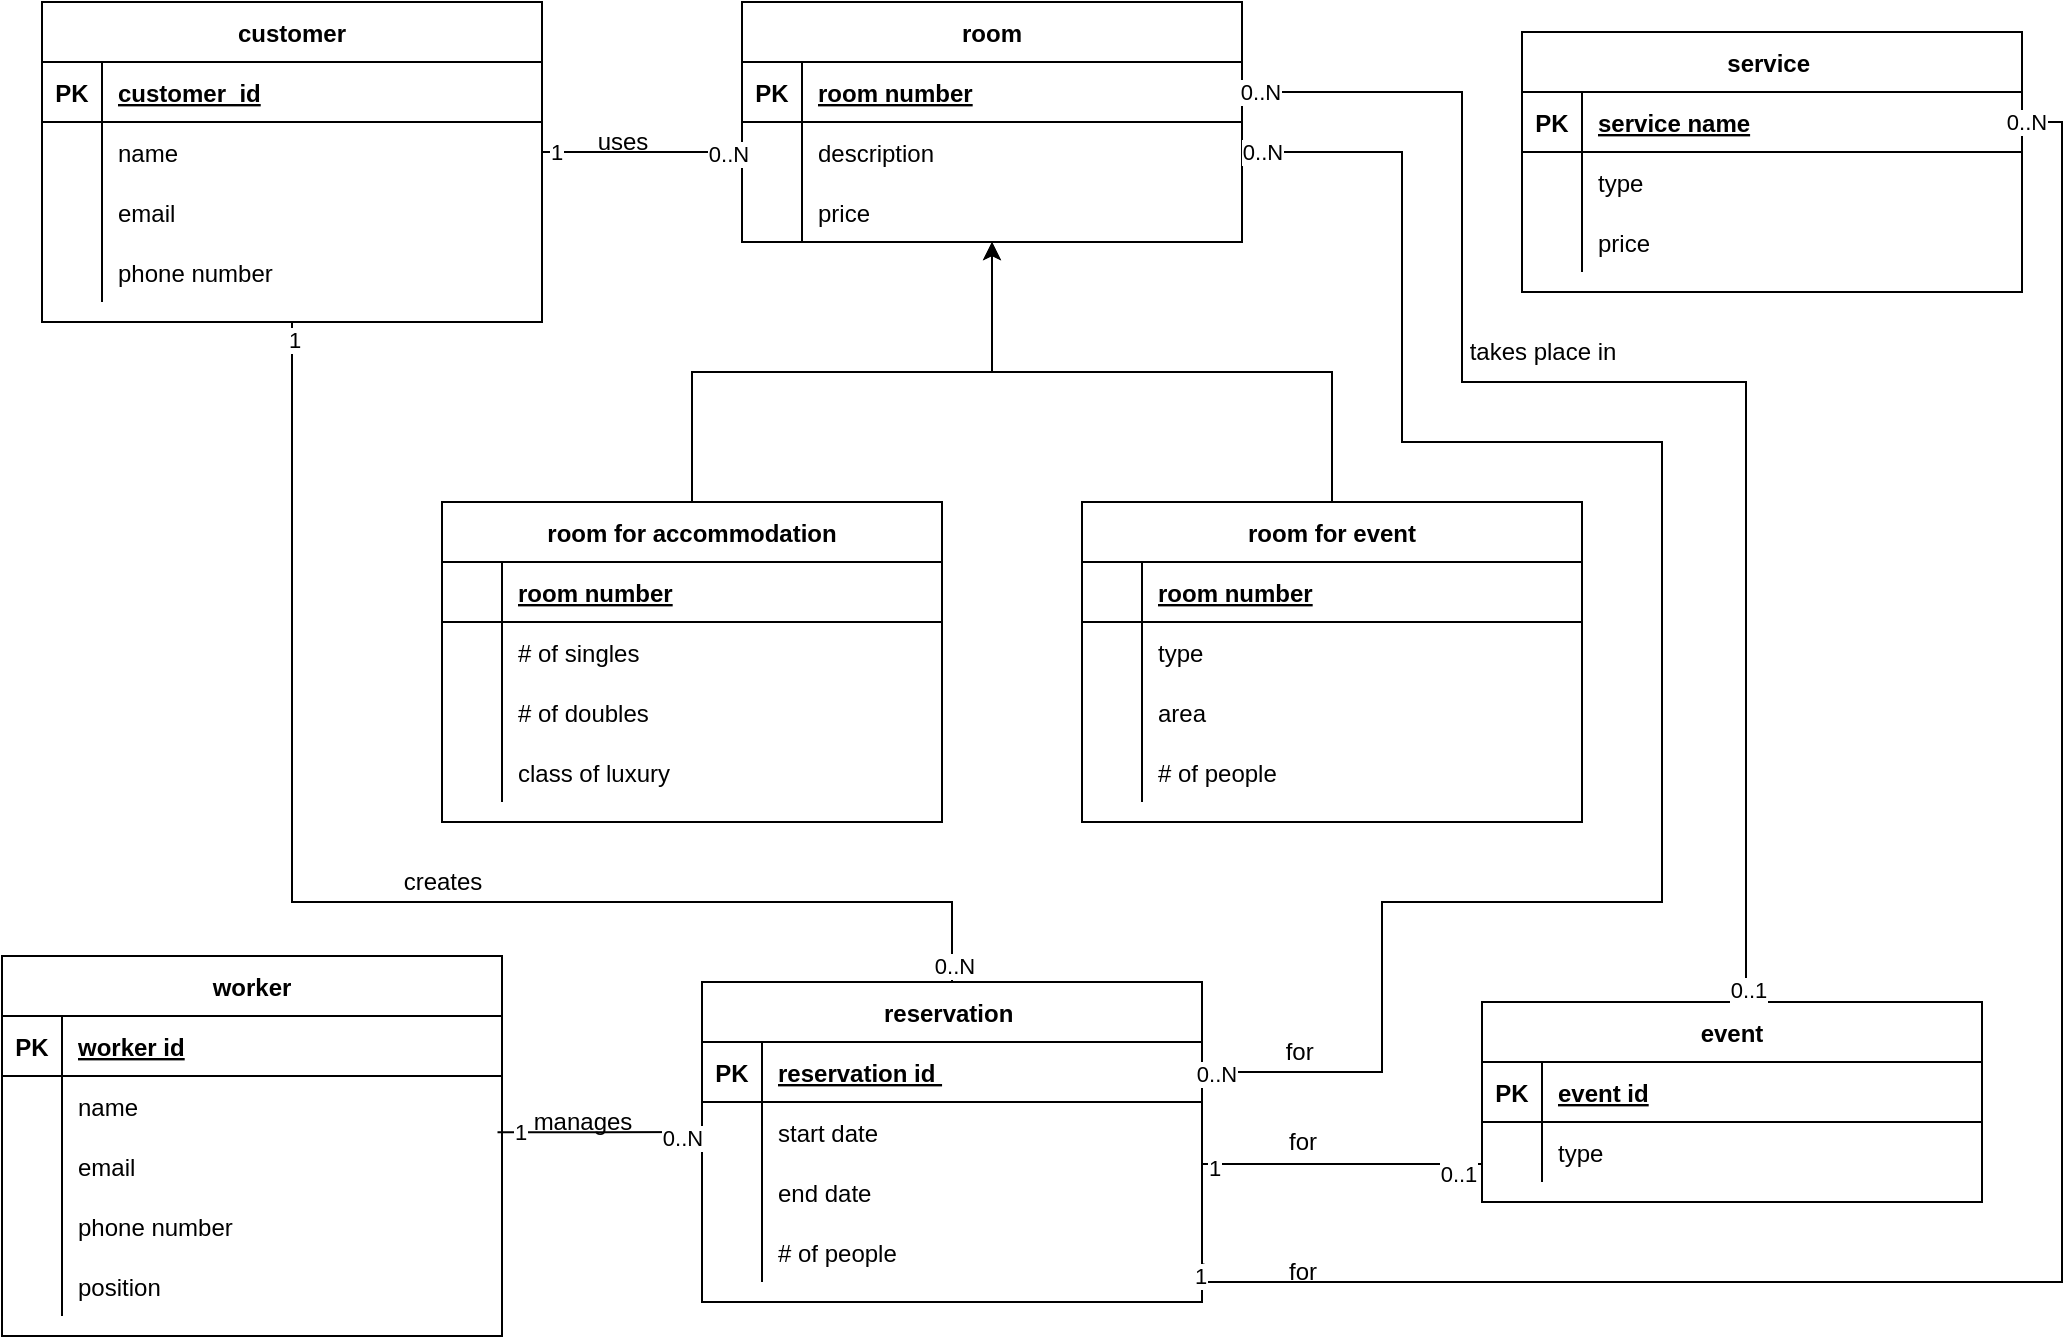 <mxfile version="21.0.6" type="github">
  <diagram id="R2lEEEUBdFMjLlhIrx00" name="Page-1">
    <mxGraphModel dx="1687" dy="893" grid="1" gridSize="10" guides="1" tooltips="1" connect="1" arrows="1" fold="1" page="1" pageScale="1" pageWidth="850" pageHeight="1100" math="0" shadow="0" extFonts="Permanent Marker^https://fonts.googleapis.com/css?family=Permanent+Marker">
      <root>
        <mxCell id="0" />
        <mxCell id="1" parent="0" />
        <mxCell id="C-vyLk0tnHw3VtMMgP7b-2" value="reservation " style="shape=table;startSize=30;container=1;collapsible=1;childLayout=tableLayout;fixedRows=1;rowLines=0;fontStyle=1;align=center;resizeLast=1;" parent="1" vertex="1">
          <mxGeometry x="450" y="610" width="250" height="160" as="geometry" />
        </mxCell>
        <mxCell id="C-vyLk0tnHw3VtMMgP7b-3" value="" style="shape=partialRectangle;collapsible=0;dropTarget=0;pointerEvents=0;fillColor=none;points=[[0,0.5],[1,0.5]];portConstraint=eastwest;top=0;left=0;right=0;bottom=1;" parent="C-vyLk0tnHw3VtMMgP7b-2" vertex="1">
          <mxGeometry y="30" width="250" height="30" as="geometry" />
        </mxCell>
        <mxCell id="C-vyLk0tnHw3VtMMgP7b-4" value="PK" style="shape=partialRectangle;overflow=hidden;connectable=0;fillColor=none;top=0;left=0;bottom=0;right=0;fontStyle=1;" parent="C-vyLk0tnHw3VtMMgP7b-3" vertex="1">
          <mxGeometry width="30" height="30" as="geometry">
            <mxRectangle width="30" height="30" as="alternateBounds" />
          </mxGeometry>
        </mxCell>
        <mxCell id="C-vyLk0tnHw3VtMMgP7b-5" value="reservation id " style="shape=partialRectangle;overflow=hidden;connectable=0;fillColor=none;top=0;left=0;bottom=0;right=0;align=left;spacingLeft=6;fontStyle=5;" parent="C-vyLk0tnHw3VtMMgP7b-3" vertex="1">
          <mxGeometry x="30" width="220" height="30" as="geometry">
            <mxRectangle width="220" height="30" as="alternateBounds" />
          </mxGeometry>
        </mxCell>
        <mxCell id="C-vyLk0tnHw3VtMMgP7b-6" value="" style="shape=partialRectangle;collapsible=0;dropTarget=0;pointerEvents=0;fillColor=none;points=[[0,0.5],[1,0.5]];portConstraint=eastwest;top=0;left=0;right=0;bottom=0;" parent="C-vyLk0tnHw3VtMMgP7b-2" vertex="1">
          <mxGeometry y="60" width="250" height="30" as="geometry" />
        </mxCell>
        <mxCell id="C-vyLk0tnHw3VtMMgP7b-7" value="" style="shape=partialRectangle;overflow=hidden;connectable=0;fillColor=none;top=0;left=0;bottom=0;right=0;" parent="C-vyLk0tnHw3VtMMgP7b-6" vertex="1">
          <mxGeometry width="30" height="30" as="geometry">
            <mxRectangle width="30" height="30" as="alternateBounds" />
          </mxGeometry>
        </mxCell>
        <mxCell id="C-vyLk0tnHw3VtMMgP7b-8" value="start date" style="shape=partialRectangle;overflow=hidden;connectable=0;fillColor=none;top=0;left=0;bottom=0;right=0;align=left;spacingLeft=6;" parent="C-vyLk0tnHw3VtMMgP7b-6" vertex="1">
          <mxGeometry x="30" width="220" height="30" as="geometry">
            <mxRectangle width="220" height="30" as="alternateBounds" />
          </mxGeometry>
        </mxCell>
        <mxCell id="C-vyLk0tnHw3VtMMgP7b-9" value="" style="shape=partialRectangle;collapsible=0;dropTarget=0;pointerEvents=0;fillColor=none;points=[[0,0.5],[1,0.5]];portConstraint=eastwest;top=0;left=0;right=0;bottom=0;" parent="C-vyLk0tnHw3VtMMgP7b-2" vertex="1">
          <mxGeometry y="90" width="250" height="30" as="geometry" />
        </mxCell>
        <mxCell id="C-vyLk0tnHw3VtMMgP7b-10" value="" style="shape=partialRectangle;overflow=hidden;connectable=0;fillColor=none;top=0;left=0;bottom=0;right=0;" parent="C-vyLk0tnHw3VtMMgP7b-9" vertex="1">
          <mxGeometry width="30" height="30" as="geometry">
            <mxRectangle width="30" height="30" as="alternateBounds" />
          </mxGeometry>
        </mxCell>
        <mxCell id="C-vyLk0tnHw3VtMMgP7b-11" value="end date" style="shape=partialRectangle;overflow=hidden;connectable=0;fillColor=none;top=0;left=0;bottom=0;right=0;align=left;spacingLeft=6;" parent="C-vyLk0tnHw3VtMMgP7b-9" vertex="1">
          <mxGeometry x="30" width="220" height="30" as="geometry">
            <mxRectangle width="220" height="30" as="alternateBounds" />
          </mxGeometry>
        </mxCell>
        <mxCell id="lTgjZw4sjmVlkomS4qDs-66" value="" style="shape=partialRectangle;collapsible=0;dropTarget=0;pointerEvents=0;fillColor=none;points=[[0,0.5],[1,0.5]];portConstraint=eastwest;top=0;left=0;right=0;bottom=0;" parent="C-vyLk0tnHw3VtMMgP7b-2" vertex="1">
          <mxGeometry y="120" width="250" height="30" as="geometry" />
        </mxCell>
        <mxCell id="lTgjZw4sjmVlkomS4qDs-67" value="" style="shape=partialRectangle;overflow=hidden;connectable=0;fillColor=none;top=0;left=0;bottom=0;right=0;" parent="lTgjZw4sjmVlkomS4qDs-66" vertex="1">
          <mxGeometry width="30" height="30" as="geometry">
            <mxRectangle width="30" height="30" as="alternateBounds" />
          </mxGeometry>
        </mxCell>
        <mxCell id="lTgjZw4sjmVlkomS4qDs-68" value="# of people" style="shape=partialRectangle;overflow=hidden;connectable=0;fillColor=none;top=0;left=0;bottom=0;right=0;align=left;spacingLeft=6;" parent="lTgjZw4sjmVlkomS4qDs-66" vertex="1">
          <mxGeometry x="30" width="220" height="30" as="geometry">
            <mxRectangle width="220" height="30" as="alternateBounds" />
          </mxGeometry>
        </mxCell>
        <mxCell id="C-vyLk0tnHw3VtMMgP7b-13" value="room" style="shape=table;startSize=30;container=1;collapsible=1;childLayout=tableLayout;fixedRows=1;rowLines=0;fontStyle=1;align=center;resizeLast=1;" parent="1" vertex="1">
          <mxGeometry x="470" y="120" width="250" height="120" as="geometry" />
        </mxCell>
        <mxCell id="C-vyLk0tnHw3VtMMgP7b-14" value="" style="shape=partialRectangle;collapsible=0;dropTarget=0;pointerEvents=0;fillColor=none;points=[[0,0.5],[1,0.5]];portConstraint=eastwest;top=0;left=0;right=0;bottom=1;" parent="C-vyLk0tnHw3VtMMgP7b-13" vertex="1">
          <mxGeometry y="30" width="250" height="30" as="geometry" />
        </mxCell>
        <mxCell id="C-vyLk0tnHw3VtMMgP7b-15" value="PK" style="shape=partialRectangle;overflow=hidden;connectable=0;fillColor=none;top=0;left=0;bottom=0;right=0;fontStyle=1;" parent="C-vyLk0tnHw3VtMMgP7b-14" vertex="1">
          <mxGeometry width="30" height="30" as="geometry">
            <mxRectangle width="30" height="30" as="alternateBounds" />
          </mxGeometry>
        </mxCell>
        <mxCell id="C-vyLk0tnHw3VtMMgP7b-16" value="room number" style="shape=partialRectangle;overflow=hidden;connectable=0;fillColor=none;top=0;left=0;bottom=0;right=0;align=left;spacingLeft=6;fontStyle=5;" parent="C-vyLk0tnHw3VtMMgP7b-14" vertex="1">
          <mxGeometry x="30" width="220" height="30" as="geometry">
            <mxRectangle width="220" height="30" as="alternateBounds" />
          </mxGeometry>
        </mxCell>
        <mxCell id="C-vyLk0tnHw3VtMMgP7b-20" value="" style="shape=partialRectangle;collapsible=0;dropTarget=0;pointerEvents=0;fillColor=none;points=[[0,0.5],[1,0.5]];portConstraint=eastwest;top=0;left=0;right=0;bottom=0;" parent="C-vyLk0tnHw3VtMMgP7b-13" vertex="1">
          <mxGeometry y="60" width="250" height="30" as="geometry" />
        </mxCell>
        <mxCell id="C-vyLk0tnHw3VtMMgP7b-21" value="" style="shape=partialRectangle;overflow=hidden;connectable=0;fillColor=none;top=0;left=0;bottom=0;right=0;" parent="C-vyLk0tnHw3VtMMgP7b-20" vertex="1">
          <mxGeometry width="30" height="30" as="geometry">
            <mxRectangle width="30" height="30" as="alternateBounds" />
          </mxGeometry>
        </mxCell>
        <mxCell id="C-vyLk0tnHw3VtMMgP7b-22" value="description" style="shape=partialRectangle;overflow=hidden;connectable=0;fillColor=none;top=0;left=0;bottom=0;right=0;align=left;spacingLeft=6;" parent="C-vyLk0tnHw3VtMMgP7b-20" vertex="1">
          <mxGeometry x="30" width="220" height="30" as="geometry">
            <mxRectangle width="220" height="30" as="alternateBounds" />
          </mxGeometry>
        </mxCell>
        <mxCell id="lTgjZw4sjmVlkomS4qDs-69" value="" style="shape=partialRectangle;collapsible=0;dropTarget=0;pointerEvents=0;fillColor=none;points=[[0,0.5],[1,0.5]];portConstraint=eastwest;top=0;left=0;right=0;bottom=0;" parent="C-vyLk0tnHw3VtMMgP7b-13" vertex="1">
          <mxGeometry y="90" width="250" height="30" as="geometry" />
        </mxCell>
        <mxCell id="lTgjZw4sjmVlkomS4qDs-70" value="" style="shape=partialRectangle;overflow=hidden;connectable=0;fillColor=none;top=0;left=0;bottom=0;right=0;" parent="lTgjZw4sjmVlkomS4qDs-69" vertex="1">
          <mxGeometry width="30" height="30" as="geometry">
            <mxRectangle width="30" height="30" as="alternateBounds" />
          </mxGeometry>
        </mxCell>
        <mxCell id="lTgjZw4sjmVlkomS4qDs-71" value="price" style="shape=partialRectangle;overflow=hidden;connectable=0;fillColor=none;top=0;left=0;bottom=0;right=0;align=left;spacingLeft=6;" parent="lTgjZw4sjmVlkomS4qDs-69" vertex="1">
          <mxGeometry x="30" width="220" height="30" as="geometry">
            <mxRectangle width="220" height="30" as="alternateBounds" />
          </mxGeometry>
        </mxCell>
        <mxCell id="THFaUgnn7eP98GpyBFiO-32" style="edgeStyle=orthogonalEdgeStyle;rounded=0;orthogonalLoop=1;jettySize=auto;html=1;exitX=0.5;exitY=1;exitDx=0;exitDy=0;entryX=0.5;entryY=0;entryDx=0;entryDy=0;endArrow=none;endFill=0;" parent="1" source="C-vyLk0tnHw3VtMMgP7b-23" target="C-vyLk0tnHw3VtMMgP7b-2" edge="1">
          <mxGeometry relative="1" as="geometry">
            <Array as="points">
              <mxPoint x="245" y="570" />
              <mxPoint x="575" y="570" />
            </Array>
          </mxGeometry>
        </mxCell>
        <mxCell id="lTgjZw4sjmVlkomS4qDs-89" value="0..N" style="edgeLabel;html=1;align=center;verticalAlign=middle;resizable=0;points=[];" parent="THFaUgnn7eP98GpyBFiO-32" vertex="1" connectable="0">
          <mxGeometry x="0.974" y="1" relative="1" as="geometry">
            <mxPoint as="offset" />
          </mxGeometry>
        </mxCell>
        <mxCell id="lTgjZw4sjmVlkomS4qDs-90" value="1" style="edgeLabel;html=1;align=center;verticalAlign=middle;resizable=0;points=[];" parent="THFaUgnn7eP98GpyBFiO-32" vertex="1" connectable="0">
          <mxGeometry x="-0.975" y="1" relative="1" as="geometry">
            <mxPoint as="offset" />
          </mxGeometry>
        </mxCell>
        <mxCell id="C-vyLk0tnHw3VtMMgP7b-23" value="customer" style="shape=table;startSize=30;container=1;collapsible=1;childLayout=tableLayout;fixedRows=1;rowLines=0;fontStyle=1;align=center;resizeLast=1;" parent="1" vertex="1">
          <mxGeometry x="120" y="120" width="250" height="160" as="geometry" />
        </mxCell>
        <mxCell id="C-vyLk0tnHw3VtMMgP7b-24" value="" style="shape=partialRectangle;collapsible=0;dropTarget=0;pointerEvents=0;fillColor=none;points=[[0,0.5],[1,0.5]];portConstraint=eastwest;top=0;left=0;right=0;bottom=1;" parent="C-vyLk0tnHw3VtMMgP7b-23" vertex="1">
          <mxGeometry y="30" width="250" height="30" as="geometry" />
        </mxCell>
        <mxCell id="C-vyLk0tnHw3VtMMgP7b-25" value="PK" style="shape=partialRectangle;overflow=hidden;connectable=0;fillColor=none;top=0;left=0;bottom=0;right=0;fontStyle=1;" parent="C-vyLk0tnHw3VtMMgP7b-24" vertex="1">
          <mxGeometry width="30" height="30" as="geometry">
            <mxRectangle width="30" height="30" as="alternateBounds" />
          </mxGeometry>
        </mxCell>
        <mxCell id="C-vyLk0tnHw3VtMMgP7b-26" value="customer_id" style="shape=partialRectangle;overflow=hidden;connectable=0;fillColor=none;top=0;left=0;bottom=0;right=0;align=left;spacingLeft=6;fontStyle=5;" parent="C-vyLk0tnHw3VtMMgP7b-24" vertex="1">
          <mxGeometry x="30" width="220" height="30" as="geometry">
            <mxRectangle width="220" height="30" as="alternateBounds" />
          </mxGeometry>
        </mxCell>
        <mxCell id="C-vyLk0tnHw3VtMMgP7b-27" value="" style="shape=partialRectangle;collapsible=0;dropTarget=0;pointerEvents=0;fillColor=none;points=[[0,0.5],[1,0.5]];portConstraint=eastwest;top=0;left=0;right=0;bottom=0;" parent="C-vyLk0tnHw3VtMMgP7b-23" vertex="1">
          <mxGeometry y="60" width="250" height="30" as="geometry" />
        </mxCell>
        <mxCell id="C-vyLk0tnHw3VtMMgP7b-28" value="" style="shape=partialRectangle;overflow=hidden;connectable=0;fillColor=none;top=0;left=0;bottom=0;right=0;" parent="C-vyLk0tnHw3VtMMgP7b-27" vertex="1">
          <mxGeometry width="30" height="30" as="geometry">
            <mxRectangle width="30" height="30" as="alternateBounds" />
          </mxGeometry>
        </mxCell>
        <mxCell id="C-vyLk0tnHw3VtMMgP7b-29" value="name" style="shape=partialRectangle;overflow=hidden;connectable=0;fillColor=none;top=0;left=0;bottom=0;right=0;align=left;spacingLeft=6;" parent="C-vyLk0tnHw3VtMMgP7b-27" vertex="1">
          <mxGeometry x="30" width="220" height="30" as="geometry">
            <mxRectangle width="220" height="30" as="alternateBounds" />
          </mxGeometry>
        </mxCell>
        <mxCell id="2WZCXrV5G-VbXpnv9J84-4" value="" style="shape=partialRectangle;collapsible=0;dropTarget=0;pointerEvents=0;fillColor=none;points=[[0,0.5],[1,0.5]];portConstraint=eastwest;top=0;left=0;right=0;bottom=0;" parent="C-vyLk0tnHw3VtMMgP7b-23" vertex="1">
          <mxGeometry y="90" width="250" height="30" as="geometry" />
        </mxCell>
        <mxCell id="2WZCXrV5G-VbXpnv9J84-5" value="" style="shape=partialRectangle;overflow=hidden;connectable=0;fillColor=none;top=0;left=0;bottom=0;right=0;" parent="2WZCXrV5G-VbXpnv9J84-4" vertex="1">
          <mxGeometry width="30" height="30" as="geometry">
            <mxRectangle width="30" height="30" as="alternateBounds" />
          </mxGeometry>
        </mxCell>
        <mxCell id="2WZCXrV5G-VbXpnv9J84-6" value="email" style="shape=partialRectangle;overflow=hidden;connectable=0;fillColor=none;top=0;left=0;bottom=0;right=0;align=left;spacingLeft=6;" parent="2WZCXrV5G-VbXpnv9J84-4" vertex="1">
          <mxGeometry x="30" width="220" height="30" as="geometry">
            <mxRectangle width="220" height="30" as="alternateBounds" />
          </mxGeometry>
        </mxCell>
        <mxCell id="2WZCXrV5G-VbXpnv9J84-17" value="" style="shape=partialRectangle;collapsible=0;dropTarget=0;pointerEvents=0;fillColor=none;points=[[0,0.5],[1,0.5]];portConstraint=eastwest;top=0;left=0;right=0;bottom=0;" parent="C-vyLk0tnHw3VtMMgP7b-23" vertex="1">
          <mxGeometry y="120" width="250" height="30" as="geometry" />
        </mxCell>
        <mxCell id="2WZCXrV5G-VbXpnv9J84-18" value="" style="shape=partialRectangle;overflow=hidden;connectable=0;fillColor=none;top=0;left=0;bottom=0;right=0;" parent="2WZCXrV5G-VbXpnv9J84-17" vertex="1">
          <mxGeometry width="30" height="30" as="geometry">
            <mxRectangle width="30" height="30" as="alternateBounds" />
          </mxGeometry>
        </mxCell>
        <mxCell id="2WZCXrV5G-VbXpnv9J84-19" value="phone number" style="shape=partialRectangle;overflow=hidden;connectable=0;fillColor=none;top=0;left=0;bottom=0;right=0;align=left;spacingLeft=6;" parent="2WZCXrV5G-VbXpnv9J84-17" vertex="1">
          <mxGeometry x="30" width="220" height="30" as="geometry">
            <mxRectangle width="220" height="30" as="alternateBounds" />
          </mxGeometry>
        </mxCell>
        <mxCell id="THFaUgnn7eP98GpyBFiO-1" value="worker" style="shape=table;startSize=30;container=1;collapsible=1;childLayout=tableLayout;fixedRows=1;rowLines=0;fontStyle=1;align=center;resizeLast=1;" parent="1" vertex="1">
          <mxGeometry x="100" y="597" width="250" height="190" as="geometry" />
        </mxCell>
        <mxCell id="THFaUgnn7eP98GpyBFiO-2" value="" style="shape=partialRectangle;collapsible=0;dropTarget=0;pointerEvents=0;fillColor=none;points=[[0,0.5],[1,0.5]];portConstraint=eastwest;top=0;left=0;right=0;bottom=1;" parent="THFaUgnn7eP98GpyBFiO-1" vertex="1">
          <mxGeometry y="30" width="250" height="30" as="geometry" />
        </mxCell>
        <mxCell id="THFaUgnn7eP98GpyBFiO-3" value="PK" style="shape=partialRectangle;overflow=hidden;connectable=0;fillColor=none;top=0;left=0;bottom=0;right=0;fontStyle=1;" parent="THFaUgnn7eP98GpyBFiO-2" vertex="1">
          <mxGeometry width="30" height="30" as="geometry">
            <mxRectangle width="30" height="30" as="alternateBounds" />
          </mxGeometry>
        </mxCell>
        <mxCell id="THFaUgnn7eP98GpyBFiO-4" value="worker id" style="shape=partialRectangle;overflow=hidden;connectable=0;fillColor=none;top=0;left=0;bottom=0;right=0;align=left;spacingLeft=6;fontStyle=5;" parent="THFaUgnn7eP98GpyBFiO-2" vertex="1">
          <mxGeometry x="30" width="220" height="30" as="geometry">
            <mxRectangle width="220" height="30" as="alternateBounds" />
          </mxGeometry>
        </mxCell>
        <mxCell id="THFaUgnn7eP98GpyBFiO-5" value="" style="shape=partialRectangle;collapsible=0;dropTarget=0;pointerEvents=0;fillColor=none;points=[[0,0.5],[1,0.5]];portConstraint=eastwest;top=0;left=0;right=0;bottom=0;" parent="THFaUgnn7eP98GpyBFiO-1" vertex="1">
          <mxGeometry y="60" width="250" height="30" as="geometry" />
        </mxCell>
        <mxCell id="THFaUgnn7eP98GpyBFiO-6" value="" style="shape=partialRectangle;overflow=hidden;connectable=0;fillColor=none;top=0;left=0;bottom=0;right=0;" parent="THFaUgnn7eP98GpyBFiO-5" vertex="1">
          <mxGeometry width="30" height="30" as="geometry">
            <mxRectangle width="30" height="30" as="alternateBounds" />
          </mxGeometry>
        </mxCell>
        <mxCell id="THFaUgnn7eP98GpyBFiO-7" value="name" style="shape=partialRectangle;overflow=hidden;connectable=0;fillColor=none;top=0;left=0;bottom=0;right=0;align=left;spacingLeft=6;" parent="THFaUgnn7eP98GpyBFiO-5" vertex="1">
          <mxGeometry x="30" width="220" height="30" as="geometry">
            <mxRectangle width="220" height="30" as="alternateBounds" />
          </mxGeometry>
        </mxCell>
        <mxCell id="THFaUgnn7eP98GpyBFiO-8" value="" style="shape=partialRectangle;collapsible=0;dropTarget=0;pointerEvents=0;fillColor=none;points=[[0,0.5],[1,0.5]];portConstraint=eastwest;top=0;left=0;right=0;bottom=0;" parent="THFaUgnn7eP98GpyBFiO-1" vertex="1">
          <mxGeometry y="90" width="250" height="30" as="geometry" />
        </mxCell>
        <mxCell id="THFaUgnn7eP98GpyBFiO-9" value="" style="shape=partialRectangle;overflow=hidden;connectable=0;fillColor=none;top=0;left=0;bottom=0;right=0;" parent="THFaUgnn7eP98GpyBFiO-8" vertex="1">
          <mxGeometry width="30" height="30" as="geometry">
            <mxRectangle width="30" height="30" as="alternateBounds" />
          </mxGeometry>
        </mxCell>
        <mxCell id="THFaUgnn7eP98GpyBFiO-10" value="email" style="shape=partialRectangle;overflow=hidden;connectable=0;fillColor=none;top=0;left=0;bottom=0;right=0;align=left;spacingLeft=6;" parent="THFaUgnn7eP98GpyBFiO-8" vertex="1">
          <mxGeometry x="30" width="220" height="30" as="geometry">
            <mxRectangle width="220" height="30" as="alternateBounds" />
          </mxGeometry>
        </mxCell>
        <mxCell id="THFaUgnn7eP98GpyBFiO-11" value="" style="shape=partialRectangle;collapsible=0;dropTarget=0;pointerEvents=0;fillColor=none;points=[[0,0.5],[1,0.5]];portConstraint=eastwest;top=0;left=0;right=0;bottom=0;" parent="THFaUgnn7eP98GpyBFiO-1" vertex="1">
          <mxGeometry y="120" width="250" height="30" as="geometry" />
        </mxCell>
        <mxCell id="THFaUgnn7eP98GpyBFiO-12" value="" style="shape=partialRectangle;overflow=hidden;connectable=0;fillColor=none;top=0;left=0;bottom=0;right=0;" parent="THFaUgnn7eP98GpyBFiO-11" vertex="1">
          <mxGeometry width="30" height="30" as="geometry">
            <mxRectangle width="30" height="30" as="alternateBounds" />
          </mxGeometry>
        </mxCell>
        <mxCell id="THFaUgnn7eP98GpyBFiO-13" value="phone number" style="shape=partialRectangle;overflow=hidden;connectable=0;fillColor=none;top=0;left=0;bottom=0;right=0;align=left;spacingLeft=6;" parent="THFaUgnn7eP98GpyBFiO-11" vertex="1">
          <mxGeometry x="30" width="220" height="30" as="geometry">
            <mxRectangle width="220" height="30" as="alternateBounds" />
          </mxGeometry>
        </mxCell>
        <mxCell id="lTgjZw4sjmVlkomS4qDs-27" value="" style="shape=partialRectangle;collapsible=0;dropTarget=0;pointerEvents=0;fillColor=none;points=[[0,0.5],[1,0.5]];portConstraint=eastwest;top=0;left=0;right=0;bottom=0;" parent="THFaUgnn7eP98GpyBFiO-1" vertex="1">
          <mxGeometry y="150" width="250" height="30" as="geometry" />
        </mxCell>
        <mxCell id="lTgjZw4sjmVlkomS4qDs-28" value="" style="shape=partialRectangle;overflow=hidden;connectable=0;fillColor=none;top=0;left=0;bottom=0;right=0;" parent="lTgjZw4sjmVlkomS4qDs-27" vertex="1">
          <mxGeometry width="30" height="30" as="geometry">
            <mxRectangle width="30" height="30" as="alternateBounds" />
          </mxGeometry>
        </mxCell>
        <mxCell id="lTgjZw4sjmVlkomS4qDs-29" value="position" style="shape=partialRectangle;overflow=hidden;connectable=0;fillColor=none;top=0;left=0;bottom=0;right=0;align=left;spacingLeft=6;" parent="lTgjZw4sjmVlkomS4qDs-27" vertex="1">
          <mxGeometry x="30" width="220" height="30" as="geometry">
            <mxRectangle width="220" height="30" as="alternateBounds" />
          </mxGeometry>
        </mxCell>
        <mxCell id="THFaUgnn7eP98GpyBFiO-17" value="event" style="shape=table;startSize=30;container=1;collapsible=1;childLayout=tableLayout;fixedRows=1;rowLines=0;fontStyle=1;align=center;resizeLast=1;" parent="1" vertex="1">
          <mxGeometry x="840" y="620" width="250" height="100" as="geometry" />
        </mxCell>
        <mxCell id="THFaUgnn7eP98GpyBFiO-18" value="" style="shape=partialRectangle;collapsible=0;dropTarget=0;pointerEvents=0;fillColor=none;points=[[0,0.5],[1,0.5]];portConstraint=eastwest;top=0;left=0;right=0;bottom=1;" parent="THFaUgnn7eP98GpyBFiO-17" vertex="1">
          <mxGeometry y="30" width="250" height="30" as="geometry" />
        </mxCell>
        <mxCell id="THFaUgnn7eP98GpyBFiO-19" value="PK" style="shape=partialRectangle;overflow=hidden;connectable=0;fillColor=none;top=0;left=0;bottom=0;right=0;fontStyle=1;" parent="THFaUgnn7eP98GpyBFiO-18" vertex="1">
          <mxGeometry width="30" height="30" as="geometry">
            <mxRectangle width="30" height="30" as="alternateBounds" />
          </mxGeometry>
        </mxCell>
        <mxCell id="THFaUgnn7eP98GpyBFiO-20" value="event id" style="shape=partialRectangle;overflow=hidden;connectable=0;fillColor=none;top=0;left=0;bottom=0;right=0;align=left;spacingLeft=6;fontStyle=5;" parent="THFaUgnn7eP98GpyBFiO-18" vertex="1">
          <mxGeometry x="30" width="220" height="30" as="geometry">
            <mxRectangle width="220" height="30" as="alternateBounds" />
          </mxGeometry>
        </mxCell>
        <mxCell id="THFaUgnn7eP98GpyBFiO-21" value="" style="shape=partialRectangle;collapsible=0;dropTarget=0;pointerEvents=0;fillColor=none;points=[[0,0.5],[1,0.5]];portConstraint=eastwest;top=0;left=0;right=0;bottom=0;" parent="THFaUgnn7eP98GpyBFiO-17" vertex="1">
          <mxGeometry y="60" width="250" height="30" as="geometry" />
        </mxCell>
        <mxCell id="THFaUgnn7eP98GpyBFiO-22" value="" style="shape=partialRectangle;overflow=hidden;connectable=0;fillColor=none;top=0;left=0;bottom=0;right=0;" parent="THFaUgnn7eP98GpyBFiO-21" vertex="1">
          <mxGeometry width="30" height="30" as="geometry">
            <mxRectangle width="30" height="30" as="alternateBounds" />
          </mxGeometry>
        </mxCell>
        <mxCell id="THFaUgnn7eP98GpyBFiO-23" value="type" style="shape=partialRectangle;overflow=hidden;connectable=0;fillColor=none;top=0;left=0;bottom=0;right=0;align=left;spacingLeft=6;" parent="THFaUgnn7eP98GpyBFiO-21" vertex="1">
          <mxGeometry x="30" width="220" height="30" as="geometry">
            <mxRectangle width="220" height="30" as="alternateBounds" />
          </mxGeometry>
        </mxCell>
        <mxCell id="THFaUgnn7eP98GpyBFiO-31" style="edgeStyle=orthogonalEdgeStyle;rounded=0;orthogonalLoop=1;jettySize=auto;html=1;exitX=1;exitY=0.5;exitDx=0;exitDy=0;entryX=0;entryY=0.5;entryDx=0;entryDy=0;endArrow=none;endFill=0;" parent="1" source="C-vyLk0tnHw3VtMMgP7b-27" edge="1">
          <mxGeometry relative="1" as="geometry">
            <mxPoint x="470" y="195" as="targetPoint" />
          </mxGeometry>
        </mxCell>
        <mxCell id="lTgjZw4sjmVlkomS4qDs-87" value="1" style="edgeLabel;html=1;align=center;verticalAlign=middle;resizable=0;points=[];" parent="THFaUgnn7eP98GpyBFiO-31" vertex="1" connectable="0">
          <mxGeometry x="-0.873" relative="1" as="geometry">
            <mxPoint as="offset" />
          </mxGeometry>
        </mxCell>
        <mxCell id="lTgjZw4sjmVlkomS4qDs-88" value="0..N" style="edgeLabel;html=1;align=center;verticalAlign=middle;resizable=0;points=[];" parent="THFaUgnn7eP98GpyBFiO-31" vertex="1" connectable="0">
          <mxGeometry x="0.86" y="-1" relative="1" as="geometry">
            <mxPoint as="offset" />
          </mxGeometry>
        </mxCell>
        <mxCell id="THFaUgnn7eP98GpyBFiO-33" style="edgeStyle=orthogonalEdgeStyle;rounded=0;orthogonalLoop=1;jettySize=auto;html=1;exitX=0.991;exitY=-0.063;exitDx=0;exitDy=0;entryX=0;entryY=0.5;entryDx=0;entryDy=0;endArrow=none;endFill=0;exitPerimeter=0;" parent="1" source="THFaUgnn7eP98GpyBFiO-8" target="C-vyLk0tnHw3VtMMgP7b-6" edge="1">
          <mxGeometry relative="1" as="geometry" />
        </mxCell>
        <mxCell id="lTgjZw4sjmVlkomS4qDs-91" value="1" style="edgeLabel;html=1;align=center;verticalAlign=middle;resizable=0;points=[];" parent="THFaUgnn7eP98GpyBFiO-33" vertex="1" connectable="0">
          <mxGeometry x="-0.777" relative="1" as="geometry">
            <mxPoint as="offset" />
          </mxGeometry>
        </mxCell>
        <mxCell id="lTgjZw4sjmVlkomS4qDs-92" value="0..N" style="edgeLabel;html=1;align=center;verticalAlign=middle;resizable=0;points=[];" parent="THFaUgnn7eP98GpyBFiO-33" vertex="1" connectable="0">
          <mxGeometry x="0.827" y="-3" relative="1" as="geometry">
            <mxPoint x="-1" as="offset" />
          </mxGeometry>
        </mxCell>
        <mxCell id="THFaUgnn7eP98GpyBFiO-34" value="service " style="shape=table;startSize=30;container=1;collapsible=1;childLayout=tableLayout;fixedRows=1;rowLines=0;fontStyle=1;align=center;resizeLast=1;" parent="1" vertex="1">
          <mxGeometry x="860" y="135" width="250" height="130" as="geometry" />
        </mxCell>
        <mxCell id="THFaUgnn7eP98GpyBFiO-35" value="" style="shape=partialRectangle;collapsible=0;dropTarget=0;pointerEvents=0;fillColor=none;points=[[0,0.5],[1,0.5]];portConstraint=eastwest;top=0;left=0;right=0;bottom=1;" parent="THFaUgnn7eP98GpyBFiO-34" vertex="1">
          <mxGeometry y="30" width="250" height="30" as="geometry" />
        </mxCell>
        <mxCell id="THFaUgnn7eP98GpyBFiO-36" value="PK" style="shape=partialRectangle;overflow=hidden;connectable=0;fillColor=none;top=0;left=0;bottom=0;right=0;fontStyle=1;" parent="THFaUgnn7eP98GpyBFiO-35" vertex="1">
          <mxGeometry width="30" height="30" as="geometry">
            <mxRectangle width="30" height="30" as="alternateBounds" />
          </mxGeometry>
        </mxCell>
        <mxCell id="THFaUgnn7eP98GpyBFiO-37" value="service name" style="shape=partialRectangle;overflow=hidden;connectable=0;fillColor=none;top=0;left=0;bottom=0;right=0;align=left;spacingLeft=6;fontStyle=5;" parent="THFaUgnn7eP98GpyBFiO-35" vertex="1">
          <mxGeometry x="30" width="220" height="30" as="geometry">
            <mxRectangle width="220" height="30" as="alternateBounds" />
          </mxGeometry>
        </mxCell>
        <mxCell id="THFaUgnn7eP98GpyBFiO-38" value="" style="shape=partialRectangle;collapsible=0;dropTarget=0;pointerEvents=0;fillColor=none;points=[[0,0.5],[1,0.5]];portConstraint=eastwest;top=0;left=0;right=0;bottom=0;" parent="THFaUgnn7eP98GpyBFiO-34" vertex="1">
          <mxGeometry y="60" width="250" height="30" as="geometry" />
        </mxCell>
        <mxCell id="THFaUgnn7eP98GpyBFiO-39" value="" style="shape=partialRectangle;overflow=hidden;connectable=0;fillColor=none;top=0;left=0;bottom=0;right=0;" parent="THFaUgnn7eP98GpyBFiO-38" vertex="1">
          <mxGeometry width="30" height="30" as="geometry">
            <mxRectangle width="30" height="30" as="alternateBounds" />
          </mxGeometry>
        </mxCell>
        <mxCell id="THFaUgnn7eP98GpyBFiO-40" value="type" style="shape=partialRectangle;overflow=hidden;connectable=0;fillColor=none;top=0;left=0;bottom=0;right=0;align=left;spacingLeft=6;" parent="THFaUgnn7eP98GpyBFiO-38" vertex="1">
          <mxGeometry x="30" width="220" height="30" as="geometry">
            <mxRectangle width="220" height="30" as="alternateBounds" />
          </mxGeometry>
        </mxCell>
        <mxCell id="JDJ7qs4omfr9UQ6KsiF9-8" value="" style="shape=partialRectangle;collapsible=0;dropTarget=0;pointerEvents=0;fillColor=none;points=[[0,0.5],[1,0.5]];portConstraint=eastwest;top=0;left=0;right=0;bottom=0;" parent="THFaUgnn7eP98GpyBFiO-34" vertex="1">
          <mxGeometry y="90" width="250" height="30" as="geometry" />
        </mxCell>
        <mxCell id="JDJ7qs4omfr9UQ6KsiF9-9" value="" style="shape=partialRectangle;overflow=hidden;connectable=0;fillColor=none;top=0;left=0;bottom=0;right=0;" parent="JDJ7qs4omfr9UQ6KsiF9-8" vertex="1">
          <mxGeometry width="30" height="30" as="geometry">
            <mxRectangle width="30" height="30" as="alternateBounds" />
          </mxGeometry>
        </mxCell>
        <mxCell id="JDJ7qs4omfr9UQ6KsiF9-10" value="price" style="shape=partialRectangle;overflow=hidden;connectable=0;fillColor=none;top=0;left=0;bottom=0;right=0;align=left;spacingLeft=6;" parent="JDJ7qs4omfr9UQ6KsiF9-8" vertex="1">
          <mxGeometry x="30" width="220" height="30" as="geometry">
            <mxRectangle width="220" height="30" as="alternateBounds" />
          </mxGeometry>
        </mxCell>
        <mxCell id="THFaUgnn7eP98GpyBFiO-47" style="edgeStyle=orthogonalEdgeStyle;rounded=0;orthogonalLoop=1;jettySize=auto;html=1;exitX=0;exitY=0.5;exitDx=0;exitDy=0;entryX=1;entryY=0.5;entryDx=0;entryDy=0;endArrow=none;endFill=0;" parent="1" edge="1">
          <mxGeometry relative="1" as="geometry">
            <mxPoint x="840" y="691" as="sourcePoint" />
            <mxPoint x="700" y="681" as="targetPoint" />
            <Array as="points">
              <mxPoint x="840" y="701" />
              <mxPoint x="700" y="701" />
            </Array>
          </mxGeometry>
        </mxCell>
        <mxCell id="lTgjZw4sjmVlkomS4qDs-96" value="0..1" style="edgeLabel;html=1;align=center;verticalAlign=middle;resizable=0;points=[];" parent="THFaUgnn7eP98GpyBFiO-47" vertex="1" connectable="0">
          <mxGeometry x="-0.741" y="5" relative="1" as="geometry">
            <mxPoint as="offset" />
          </mxGeometry>
        </mxCell>
        <mxCell id="lTgjZw4sjmVlkomS4qDs-97" value="1" style="edgeLabel;html=1;align=center;verticalAlign=middle;resizable=0;points=[];" parent="THFaUgnn7eP98GpyBFiO-47" vertex="1" connectable="0">
          <mxGeometry x="0.694" y="2" relative="1" as="geometry">
            <mxPoint as="offset" />
          </mxGeometry>
        </mxCell>
        <mxCell id="lTgjZw4sjmVlkomS4qDs-32" style="edgeStyle=orthogonalEdgeStyle;rounded=0;orthogonalLoop=1;jettySize=auto;html=1;exitX=1;exitY=0.5;exitDx=0;exitDy=0;entryX=1.003;entryY=0.693;entryDx=0;entryDy=0;endArrow=none;endFill=0;entryPerimeter=0;" parent="1" source="THFaUgnn7eP98GpyBFiO-35" target="lTgjZw4sjmVlkomS4qDs-66" edge="1">
          <mxGeometry relative="1" as="geometry">
            <Array as="points">
              <mxPoint x="1130" y="180" />
              <mxPoint x="1130" y="760" />
              <mxPoint x="701" y="760" />
            </Array>
          </mxGeometry>
        </mxCell>
        <mxCell id="lTgjZw4sjmVlkomS4qDs-98" value="0..N" style="edgeLabel;html=1;align=center;verticalAlign=middle;resizable=0;points=[];" parent="lTgjZw4sjmVlkomS4qDs-32" vertex="1" connectable="0">
          <mxGeometry x="-0.996" relative="1" as="geometry">
            <mxPoint as="offset" />
          </mxGeometry>
        </mxCell>
        <mxCell id="lTgjZw4sjmVlkomS4qDs-99" value="1" style="edgeLabel;html=1;align=center;verticalAlign=middle;resizable=0;points=[];" parent="lTgjZw4sjmVlkomS4qDs-32" vertex="1" connectable="0">
          <mxGeometry x="0.989" y="2" relative="1" as="geometry">
            <mxPoint as="offset" />
          </mxGeometry>
        </mxCell>
        <mxCell id="lTgjZw4sjmVlkomS4qDs-63" style="edgeStyle=orthogonalEdgeStyle;rounded=0;orthogonalLoop=1;jettySize=auto;html=1;exitX=0.5;exitY=0;exitDx=0;exitDy=0;entryX=0.5;entryY=1;entryDx=0;entryDy=0;" parent="1" source="lTgjZw4sjmVlkomS4qDs-36" target="C-vyLk0tnHw3VtMMgP7b-13" edge="1">
          <mxGeometry relative="1" as="geometry" />
        </mxCell>
        <mxCell id="lTgjZw4sjmVlkomS4qDs-36" value="room for accommodation" style="shape=table;startSize=30;container=1;collapsible=1;childLayout=tableLayout;fixedRows=1;rowLines=0;fontStyle=1;align=center;resizeLast=1;" parent="1" vertex="1">
          <mxGeometry x="320" y="370" width="250" height="160" as="geometry">
            <mxRectangle x="320" y="330" width="190" height="30" as="alternateBounds" />
          </mxGeometry>
        </mxCell>
        <mxCell id="lTgjZw4sjmVlkomS4qDs-37" value="" style="shape=partialRectangle;collapsible=0;dropTarget=0;pointerEvents=0;fillColor=none;points=[[0,0.5],[1,0.5]];portConstraint=eastwest;top=0;left=0;right=0;bottom=1;" parent="lTgjZw4sjmVlkomS4qDs-36" vertex="1">
          <mxGeometry y="30" width="250" height="30" as="geometry" />
        </mxCell>
        <mxCell id="lTgjZw4sjmVlkomS4qDs-38" value="" style="shape=partialRectangle;overflow=hidden;connectable=0;fillColor=none;top=0;left=0;bottom=0;right=0;fontStyle=1;" parent="lTgjZw4sjmVlkomS4qDs-37" vertex="1">
          <mxGeometry width="30" height="30" as="geometry">
            <mxRectangle width="30" height="30" as="alternateBounds" />
          </mxGeometry>
        </mxCell>
        <mxCell id="lTgjZw4sjmVlkomS4qDs-39" value="room number" style="shape=partialRectangle;overflow=hidden;connectable=0;fillColor=none;top=0;left=0;bottom=0;right=0;align=left;spacingLeft=6;fontStyle=5;" parent="lTgjZw4sjmVlkomS4qDs-37" vertex="1">
          <mxGeometry x="30" width="220" height="30" as="geometry">
            <mxRectangle width="220" height="30" as="alternateBounds" />
          </mxGeometry>
        </mxCell>
        <mxCell id="lTgjZw4sjmVlkomS4qDs-40" value="" style="shape=partialRectangle;collapsible=0;dropTarget=0;pointerEvents=0;fillColor=none;points=[[0,0.5],[1,0.5]];portConstraint=eastwest;top=0;left=0;right=0;bottom=0;" parent="lTgjZw4sjmVlkomS4qDs-36" vertex="1">
          <mxGeometry y="60" width="250" height="30" as="geometry" />
        </mxCell>
        <mxCell id="lTgjZw4sjmVlkomS4qDs-41" value="" style="shape=partialRectangle;overflow=hidden;connectable=0;fillColor=none;top=0;left=0;bottom=0;right=0;" parent="lTgjZw4sjmVlkomS4qDs-40" vertex="1">
          <mxGeometry width="30" height="30" as="geometry">
            <mxRectangle width="30" height="30" as="alternateBounds" />
          </mxGeometry>
        </mxCell>
        <mxCell id="lTgjZw4sjmVlkomS4qDs-42" value="# of singles " style="shape=partialRectangle;overflow=hidden;connectable=0;fillColor=none;top=0;left=0;bottom=0;right=0;align=left;spacingLeft=6;" parent="lTgjZw4sjmVlkomS4qDs-40" vertex="1">
          <mxGeometry x="30" width="220" height="30" as="geometry">
            <mxRectangle width="220" height="30" as="alternateBounds" />
          </mxGeometry>
        </mxCell>
        <mxCell id="lTgjZw4sjmVlkomS4qDs-43" value="" style="shape=partialRectangle;collapsible=0;dropTarget=0;pointerEvents=0;fillColor=none;points=[[0,0.5],[1,0.5]];portConstraint=eastwest;top=0;left=0;right=0;bottom=0;" parent="lTgjZw4sjmVlkomS4qDs-36" vertex="1">
          <mxGeometry y="90" width="250" height="30" as="geometry" />
        </mxCell>
        <mxCell id="lTgjZw4sjmVlkomS4qDs-44" value="" style="shape=partialRectangle;overflow=hidden;connectable=0;fillColor=none;top=0;left=0;bottom=0;right=0;" parent="lTgjZw4sjmVlkomS4qDs-43" vertex="1">
          <mxGeometry width="30" height="30" as="geometry">
            <mxRectangle width="30" height="30" as="alternateBounds" />
          </mxGeometry>
        </mxCell>
        <mxCell id="lTgjZw4sjmVlkomS4qDs-45" value="# of doubles" style="shape=partialRectangle;overflow=hidden;connectable=0;fillColor=none;top=0;left=0;bottom=0;right=0;align=left;spacingLeft=6;" parent="lTgjZw4sjmVlkomS4qDs-43" vertex="1">
          <mxGeometry x="30" width="220" height="30" as="geometry">
            <mxRectangle width="220" height="30" as="alternateBounds" />
          </mxGeometry>
        </mxCell>
        <mxCell id="lTgjZw4sjmVlkomS4qDs-46" value="" style="shape=partialRectangle;collapsible=0;dropTarget=0;pointerEvents=0;fillColor=none;points=[[0,0.5],[1,0.5]];portConstraint=eastwest;top=0;left=0;right=0;bottom=0;" parent="lTgjZw4sjmVlkomS4qDs-36" vertex="1">
          <mxGeometry y="120" width="250" height="30" as="geometry" />
        </mxCell>
        <mxCell id="lTgjZw4sjmVlkomS4qDs-47" value="" style="shape=partialRectangle;overflow=hidden;connectable=0;fillColor=none;top=0;left=0;bottom=0;right=0;" parent="lTgjZw4sjmVlkomS4qDs-46" vertex="1">
          <mxGeometry width="30" height="30" as="geometry">
            <mxRectangle width="30" height="30" as="alternateBounds" />
          </mxGeometry>
        </mxCell>
        <mxCell id="lTgjZw4sjmVlkomS4qDs-48" value="class of luxury" style="shape=partialRectangle;overflow=hidden;connectable=0;fillColor=none;top=0;left=0;bottom=0;right=0;align=left;spacingLeft=6;" parent="lTgjZw4sjmVlkomS4qDs-46" vertex="1">
          <mxGeometry x="30" width="220" height="30" as="geometry">
            <mxRectangle width="220" height="30" as="alternateBounds" />
          </mxGeometry>
        </mxCell>
        <mxCell id="lTgjZw4sjmVlkomS4qDs-65" style="edgeStyle=orthogonalEdgeStyle;rounded=0;orthogonalLoop=1;jettySize=auto;html=1;exitX=0.5;exitY=0;exitDx=0;exitDy=0;entryX=0.5;entryY=1;entryDx=0;entryDy=0;" parent="1" source="lTgjZw4sjmVlkomS4qDs-49" target="C-vyLk0tnHw3VtMMgP7b-13" edge="1">
          <mxGeometry relative="1" as="geometry" />
        </mxCell>
        <mxCell id="lTgjZw4sjmVlkomS4qDs-49" value="room for event" style="shape=table;startSize=30;container=1;collapsible=1;childLayout=tableLayout;fixedRows=1;rowLines=0;fontStyle=1;align=center;resizeLast=1;" parent="1" vertex="1">
          <mxGeometry x="640" y="370" width="250" height="160" as="geometry" />
        </mxCell>
        <mxCell id="lTgjZw4sjmVlkomS4qDs-50" value="" style="shape=partialRectangle;collapsible=0;dropTarget=0;pointerEvents=0;fillColor=none;points=[[0,0.5],[1,0.5]];portConstraint=eastwest;top=0;left=0;right=0;bottom=1;" parent="lTgjZw4sjmVlkomS4qDs-49" vertex="1">
          <mxGeometry y="30" width="250" height="30" as="geometry" />
        </mxCell>
        <mxCell id="lTgjZw4sjmVlkomS4qDs-51" value="" style="shape=partialRectangle;overflow=hidden;connectable=0;fillColor=none;top=0;left=0;bottom=0;right=0;fontStyle=1;" parent="lTgjZw4sjmVlkomS4qDs-50" vertex="1">
          <mxGeometry width="30" height="30" as="geometry">
            <mxRectangle width="30" height="30" as="alternateBounds" />
          </mxGeometry>
        </mxCell>
        <mxCell id="lTgjZw4sjmVlkomS4qDs-52" value="room number" style="shape=partialRectangle;overflow=hidden;connectable=0;fillColor=none;top=0;left=0;bottom=0;right=0;align=left;spacingLeft=6;fontStyle=5;" parent="lTgjZw4sjmVlkomS4qDs-50" vertex="1">
          <mxGeometry x="30" width="220" height="30" as="geometry">
            <mxRectangle width="220" height="30" as="alternateBounds" />
          </mxGeometry>
        </mxCell>
        <mxCell id="lTgjZw4sjmVlkomS4qDs-53" value="" style="shape=partialRectangle;collapsible=0;dropTarget=0;pointerEvents=0;fillColor=none;points=[[0,0.5],[1,0.5]];portConstraint=eastwest;top=0;left=0;right=0;bottom=0;" parent="lTgjZw4sjmVlkomS4qDs-49" vertex="1">
          <mxGeometry y="60" width="250" height="30" as="geometry" />
        </mxCell>
        <mxCell id="lTgjZw4sjmVlkomS4qDs-54" value="" style="shape=partialRectangle;overflow=hidden;connectable=0;fillColor=none;top=0;left=0;bottom=0;right=0;" parent="lTgjZw4sjmVlkomS4qDs-53" vertex="1">
          <mxGeometry width="30" height="30" as="geometry">
            <mxRectangle width="30" height="30" as="alternateBounds" />
          </mxGeometry>
        </mxCell>
        <mxCell id="lTgjZw4sjmVlkomS4qDs-55" value="type" style="shape=partialRectangle;overflow=hidden;connectable=0;fillColor=none;top=0;left=0;bottom=0;right=0;align=left;spacingLeft=6;" parent="lTgjZw4sjmVlkomS4qDs-53" vertex="1">
          <mxGeometry x="30" width="220" height="30" as="geometry">
            <mxRectangle width="220" height="30" as="alternateBounds" />
          </mxGeometry>
        </mxCell>
        <mxCell id="lTgjZw4sjmVlkomS4qDs-73" value="" style="shape=partialRectangle;collapsible=0;dropTarget=0;pointerEvents=0;fillColor=none;points=[[0,0.5],[1,0.5]];portConstraint=eastwest;top=0;left=0;right=0;bottom=0;" parent="lTgjZw4sjmVlkomS4qDs-49" vertex="1">
          <mxGeometry y="90" width="250" height="30" as="geometry" />
        </mxCell>
        <mxCell id="lTgjZw4sjmVlkomS4qDs-74" value="" style="shape=partialRectangle;overflow=hidden;connectable=0;fillColor=none;top=0;left=0;bottom=0;right=0;" parent="lTgjZw4sjmVlkomS4qDs-73" vertex="1">
          <mxGeometry width="30" height="30" as="geometry">
            <mxRectangle width="30" height="30" as="alternateBounds" />
          </mxGeometry>
        </mxCell>
        <mxCell id="lTgjZw4sjmVlkomS4qDs-75" value="area" style="shape=partialRectangle;overflow=hidden;connectable=0;fillColor=none;top=0;left=0;bottom=0;right=0;align=left;spacingLeft=6;" parent="lTgjZw4sjmVlkomS4qDs-73" vertex="1">
          <mxGeometry x="30" width="220" height="30" as="geometry">
            <mxRectangle width="220" height="30" as="alternateBounds" />
          </mxGeometry>
        </mxCell>
        <mxCell id="cgm8hOhZdIrEbAUahCE9-14" value="" style="shape=partialRectangle;collapsible=0;dropTarget=0;pointerEvents=0;fillColor=none;points=[[0,0.5],[1,0.5]];portConstraint=eastwest;top=0;left=0;right=0;bottom=0;" vertex="1" parent="lTgjZw4sjmVlkomS4qDs-49">
          <mxGeometry y="120" width="250" height="30" as="geometry" />
        </mxCell>
        <mxCell id="cgm8hOhZdIrEbAUahCE9-15" value="" style="shape=partialRectangle;overflow=hidden;connectable=0;fillColor=none;top=0;left=0;bottom=0;right=0;" vertex="1" parent="cgm8hOhZdIrEbAUahCE9-14">
          <mxGeometry width="30" height="30" as="geometry">
            <mxRectangle width="30" height="30" as="alternateBounds" />
          </mxGeometry>
        </mxCell>
        <mxCell id="cgm8hOhZdIrEbAUahCE9-16" value="# of people" style="shape=partialRectangle;overflow=hidden;connectable=0;fillColor=none;top=0;left=0;bottom=0;right=0;align=left;spacingLeft=6;" vertex="1" parent="cgm8hOhZdIrEbAUahCE9-14">
          <mxGeometry x="30" width="220" height="30" as="geometry">
            <mxRectangle width="220" height="30" as="alternateBounds" />
          </mxGeometry>
        </mxCell>
        <mxCell id="lTgjZw4sjmVlkomS4qDs-76" style="edgeStyle=orthogonalEdgeStyle;rounded=0;orthogonalLoop=1;jettySize=auto;html=1;exitX=1;exitY=0.5;exitDx=0;exitDy=0;entryX=1;entryY=0.5;entryDx=0;entryDy=0;endArrow=none;endFill=0;" parent="1" source="C-vyLk0tnHw3VtMMgP7b-3" target="C-vyLk0tnHw3VtMMgP7b-20" edge="1">
          <mxGeometry relative="1" as="geometry">
            <Array as="points">
              <mxPoint x="790" y="655" />
              <mxPoint x="790" y="570" />
              <mxPoint x="930" y="570" />
              <mxPoint x="930" y="340" />
              <mxPoint x="800" y="340" />
              <mxPoint x="800" y="195" />
            </Array>
          </mxGeometry>
        </mxCell>
        <mxCell id="lTgjZw4sjmVlkomS4qDs-101" value="0..N" style="edgeLabel;html=1;align=center;verticalAlign=middle;resizable=0;points=[];" parent="lTgjZw4sjmVlkomS4qDs-76" vertex="1" connectable="0">
          <mxGeometry x="-0.985" y="-1" relative="1" as="geometry">
            <mxPoint as="offset" />
          </mxGeometry>
        </mxCell>
        <mxCell id="lTgjZw4sjmVlkomS4qDs-102" value="0..N" style="edgeLabel;html=1;align=center;verticalAlign=middle;resizable=0;points=[];" parent="lTgjZw4sjmVlkomS4qDs-76" vertex="1" connectable="0">
          <mxGeometry x="0.978" relative="1" as="geometry">
            <mxPoint as="offset" />
          </mxGeometry>
        </mxCell>
        <mxCell id="lTgjZw4sjmVlkomS4qDs-77" style="edgeStyle=orthogonalEdgeStyle;rounded=0;orthogonalLoop=1;jettySize=auto;html=1;exitX=1;exitY=0.5;exitDx=0;exitDy=0;entryX=0.528;entryY=-0.012;entryDx=0;entryDy=0;entryPerimeter=0;endArrow=none;endFill=0;" parent="1" source="C-vyLk0tnHw3VtMMgP7b-14" target="THFaUgnn7eP98GpyBFiO-17" edge="1">
          <mxGeometry relative="1" as="geometry">
            <Array as="points">
              <mxPoint x="830" y="165" />
              <mxPoint x="830" y="310" />
              <mxPoint x="972" y="310" />
            </Array>
          </mxGeometry>
        </mxCell>
        <mxCell id="lTgjZw4sjmVlkomS4qDs-104" value="0..N" style="edgeLabel;html=1;align=center;verticalAlign=middle;resizable=0;points=[];" parent="lTgjZw4sjmVlkomS4qDs-77" vertex="1" connectable="0">
          <mxGeometry x="-0.974" relative="1" as="geometry">
            <mxPoint as="offset" />
          </mxGeometry>
        </mxCell>
        <mxCell id="lTgjZw4sjmVlkomS4qDs-105" value="0..1" style="edgeLabel;html=1;align=center;verticalAlign=middle;resizable=0;points=[];" parent="lTgjZw4sjmVlkomS4qDs-77" vertex="1" connectable="0">
          <mxGeometry x="0.987" y="1" relative="1" as="geometry">
            <mxPoint as="offset" />
          </mxGeometry>
        </mxCell>
        <mxCell id="JDJ7qs4omfr9UQ6KsiF9-11" value="manages" style="text;html=1;align=center;verticalAlign=middle;resizable=0;points=[];autosize=1;strokeColor=none;fillColor=none;" parent="1" vertex="1">
          <mxGeometry x="355" y="665" width="70" height="30" as="geometry" />
        </mxCell>
        <mxCell id="JDJ7qs4omfr9UQ6KsiF9-12" value="uses" style="text;html=1;align=center;verticalAlign=middle;resizable=0;points=[];autosize=1;strokeColor=none;fillColor=none;" parent="1" vertex="1">
          <mxGeometry x="385" y="175" width="50" height="30" as="geometry" />
        </mxCell>
        <mxCell id="JDJ7qs4omfr9UQ6KsiF9-13" value="creates" style="text;html=1;align=center;verticalAlign=middle;resizable=0;points=[];autosize=1;strokeColor=none;fillColor=none;" parent="1" vertex="1">
          <mxGeometry x="290" y="545" width="60" height="30" as="geometry" />
        </mxCell>
        <mxCell id="JDJ7qs4omfr9UQ6KsiF9-15" value="for&amp;nbsp;" style="text;html=1;align=center;verticalAlign=middle;resizable=0;points=[];autosize=1;strokeColor=none;fillColor=none;" parent="1" vertex="1">
          <mxGeometry x="730" y="630" width="40" height="30" as="geometry" />
        </mxCell>
        <mxCell id="JDJ7qs4omfr9UQ6KsiF9-16" value="for" style="text;html=1;align=center;verticalAlign=middle;resizable=0;points=[];autosize=1;strokeColor=none;fillColor=none;" parent="1" vertex="1">
          <mxGeometry x="730" y="675" width="40" height="30" as="geometry" />
        </mxCell>
        <mxCell id="JDJ7qs4omfr9UQ6KsiF9-17" value="&amp;nbsp; &amp;nbsp; &amp;nbsp; takes place in" style="text;html=1;align=center;verticalAlign=middle;resizable=0;points=[];autosize=1;strokeColor=none;fillColor=none;" parent="1" vertex="1">
          <mxGeometry x="800" y="280" width="120" height="30" as="geometry" />
        </mxCell>
        <mxCell id="JDJ7qs4omfr9UQ6KsiF9-19" value="for" style="text;html=1;align=center;verticalAlign=middle;resizable=0;points=[];autosize=1;strokeColor=none;fillColor=none;" parent="1" vertex="1">
          <mxGeometry x="730" y="740" width="40" height="30" as="geometry" />
        </mxCell>
      </root>
    </mxGraphModel>
  </diagram>
</mxfile>
